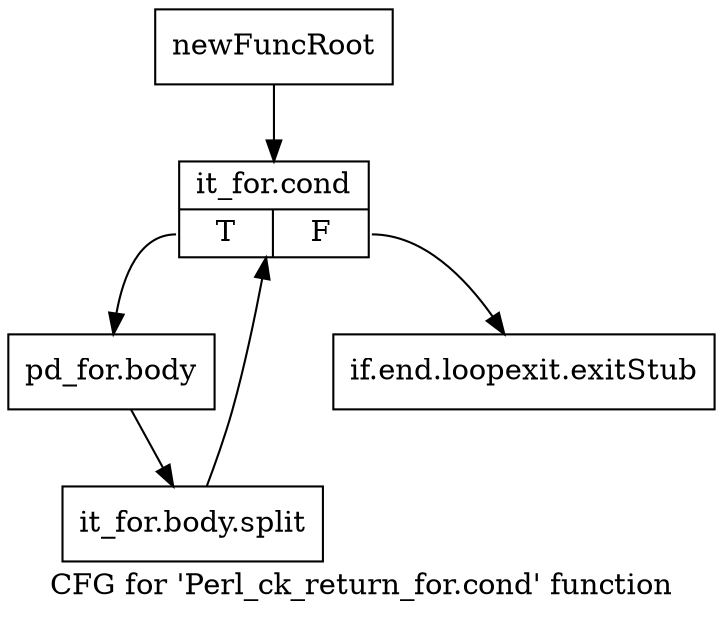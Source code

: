 digraph "CFG for 'Perl_ck_return_for.cond' function" {
	label="CFG for 'Perl_ck_return_for.cond' function";

	Node0x4c48fd0 [shape=record,label="{newFuncRoot}"];
	Node0x4c48fd0 -> Node0x4c87b60;
	Node0x4c87b10 [shape=record,label="{if.end.loopexit.exitStub}"];
	Node0x4c87b60 [shape=record,label="{it_for.cond|{<s0>T|<s1>F}}"];
	Node0x4c87b60:s0 -> Node0x4c87bb0;
	Node0x4c87b60:s1 -> Node0x4c87b10;
	Node0x4c87bb0 [shape=record,label="{pd_for.body}"];
	Node0x4c87bb0 -> Node0x6446120;
	Node0x6446120 [shape=record,label="{it_for.body.split}"];
	Node0x6446120 -> Node0x4c87b60;
}
